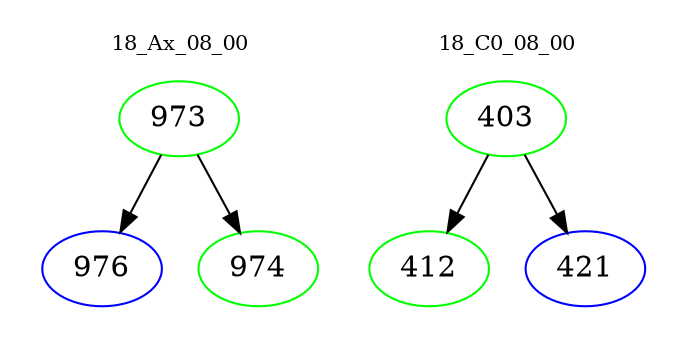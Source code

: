 digraph{
subgraph cluster_0 {
color = white
label = "18_Ax_08_00";
fontsize=10;
T0_973 [label="973", color="green"]
T0_973 -> T0_976 [color="black"]
T0_976 [label="976", color="blue"]
T0_973 -> T0_974 [color="black"]
T0_974 [label="974", color="green"]
}
subgraph cluster_1 {
color = white
label = "18_C0_08_00";
fontsize=10;
T1_403 [label="403", color="green"]
T1_403 -> T1_412 [color="black"]
T1_412 [label="412", color="green"]
T1_403 -> T1_421 [color="black"]
T1_421 [label="421", color="blue"]
}
}
